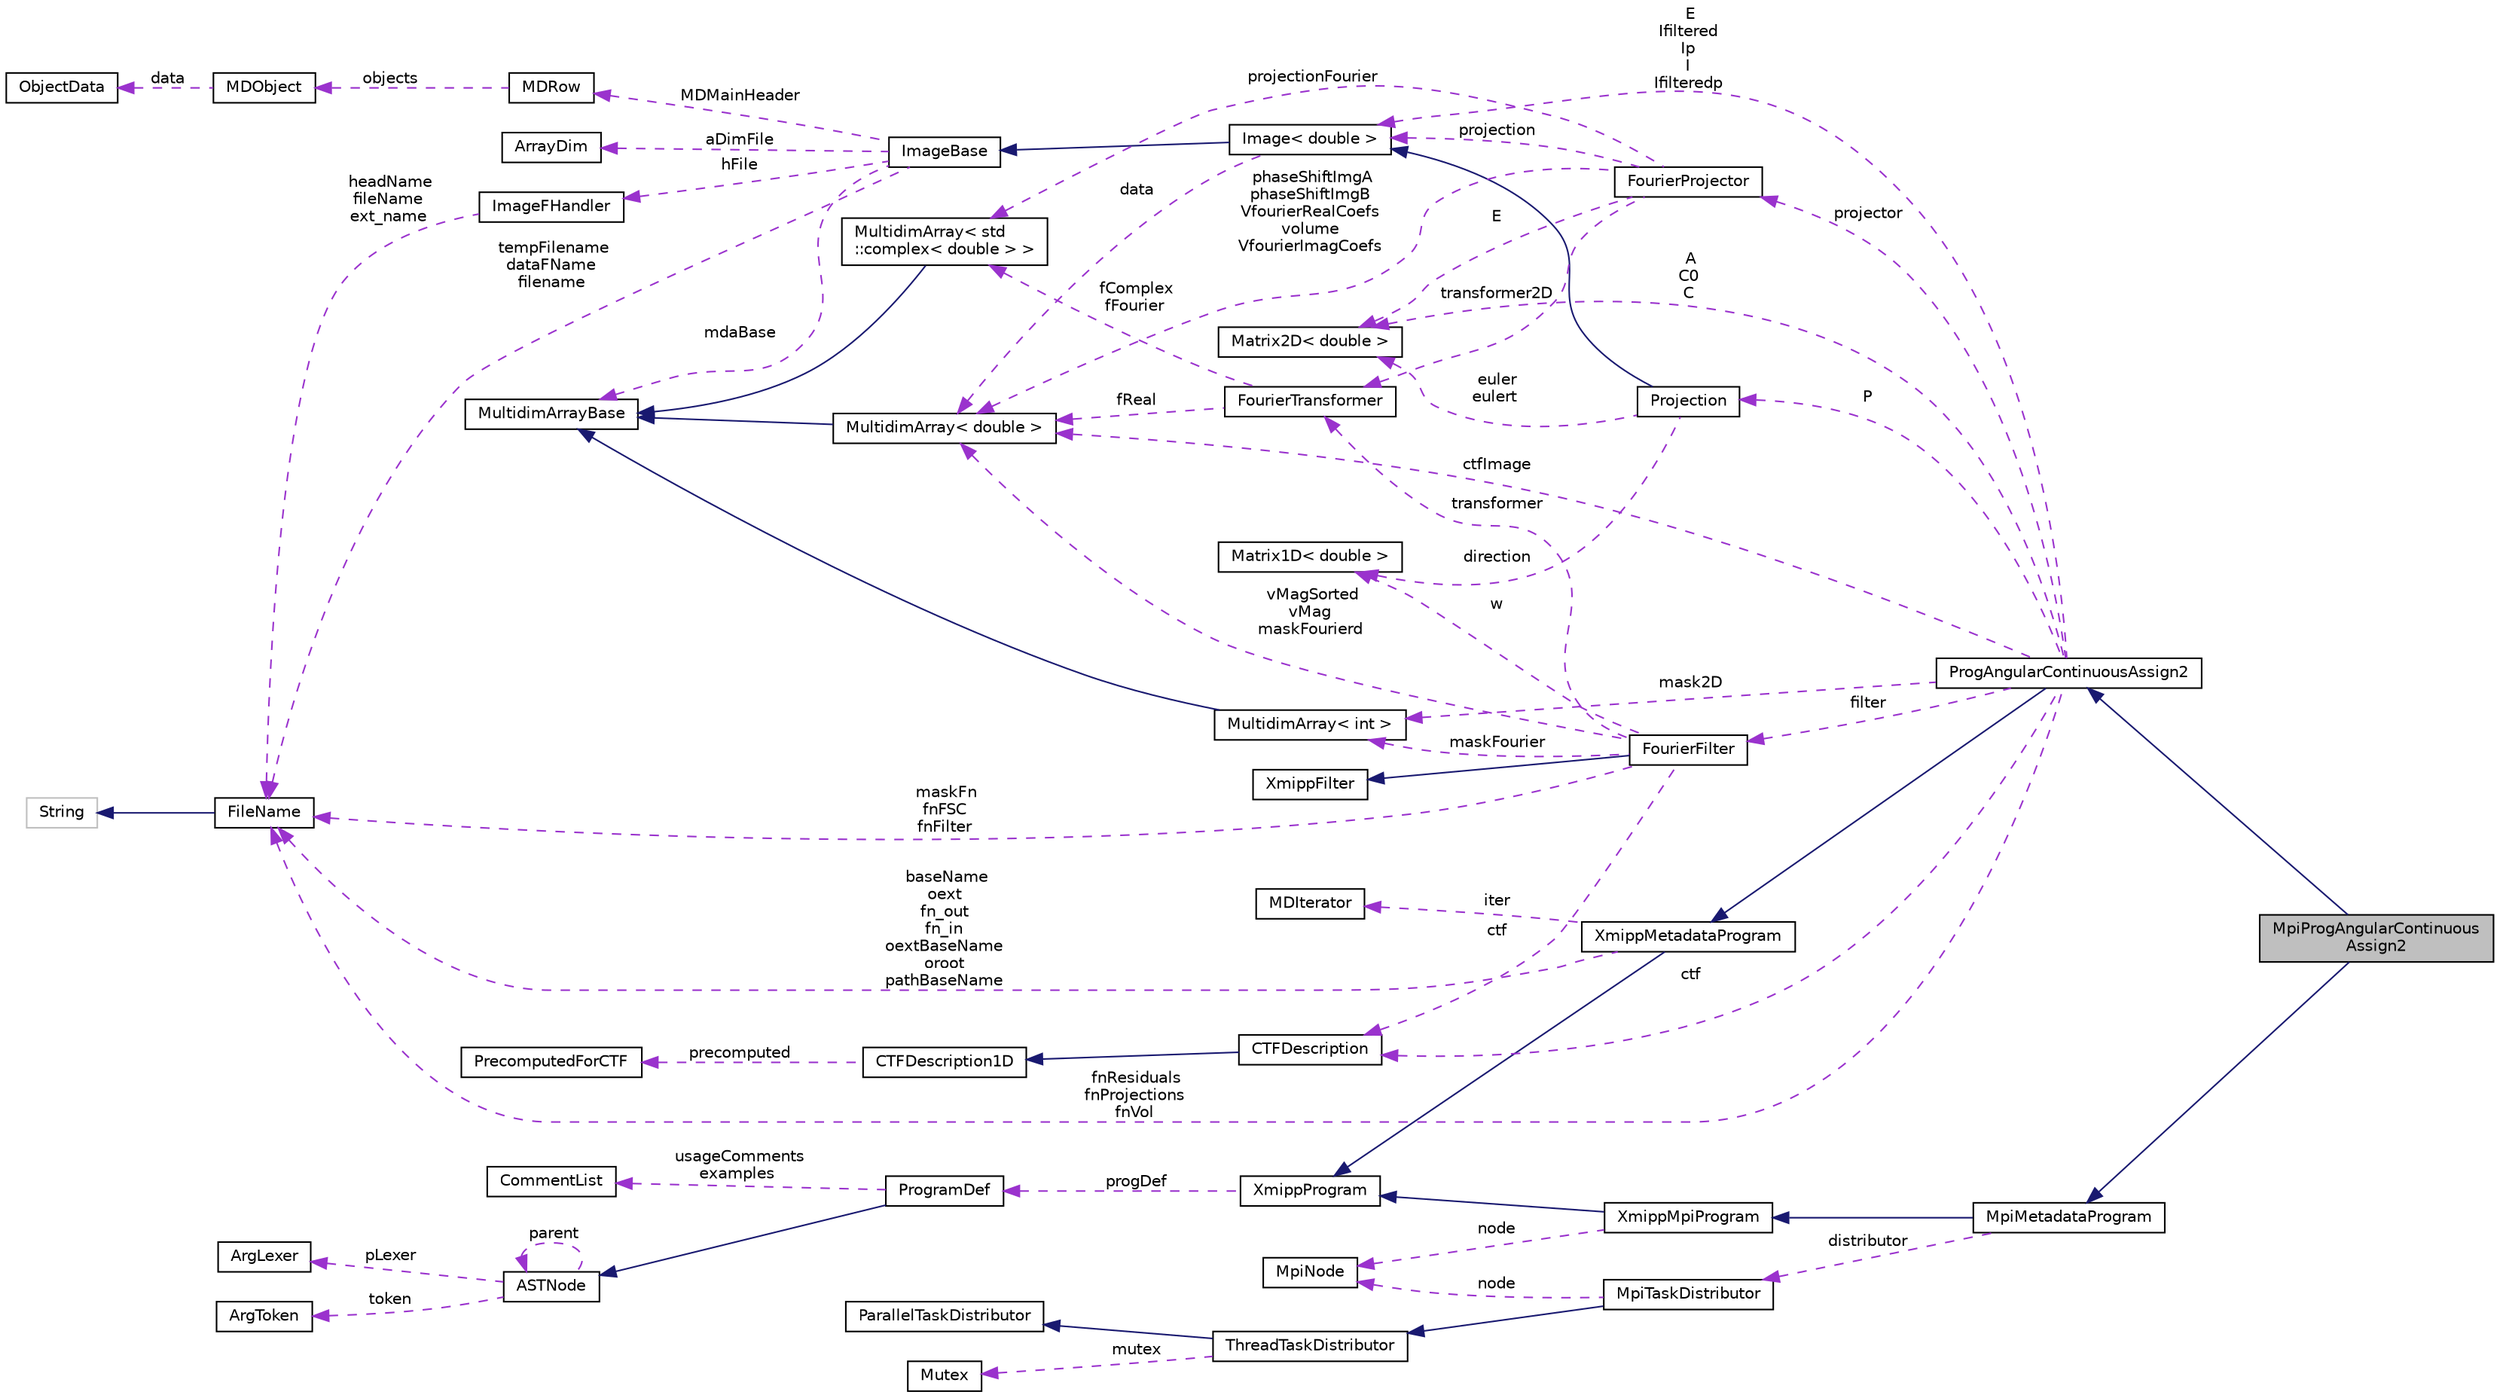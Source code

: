 digraph "MpiProgAngularContinuousAssign2"
{
  edge [fontname="Helvetica",fontsize="10",labelfontname="Helvetica",labelfontsize="10"];
  node [fontname="Helvetica",fontsize="10",shape=record];
  rankdir="LR";
  Node6 [label="MpiProgAngularContinuous\lAssign2",height=0.2,width=0.4,color="black", fillcolor="grey75", style="filled", fontcolor="black"];
  Node7 -> Node6 [dir="back",color="midnightblue",fontsize="10",style="solid",fontname="Helvetica"];
  Node7 [label="ProgAngularContinuousAssign2",height=0.2,width=0.4,color="black", fillcolor="white", style="filled",URL="$classProgAngularContinuousAssign2.html"];
  Node8 -> Node7 [dir="back",color="midnightblue",fontsize="10",style="solid",fontname="Helvetica"];
  Node8 [label="XmippMetadataProgram",height=0.2,width=0.4,color="black", fillcolor="white", style="filled",URL="$classXmippMetadataProgram.html"];
  Node9 -> Node8 [dir="back",color="midnightblue",fontsize="10",style="solid",fontname="Helvetica"];
  Node9 [label="XmippProgram",height=0.2,width=0.4,color="black", fillcolor="white", style="filled",URL="$classXmippProgram.html"];
  Node10 -> Node9 [dir="back",color="darkorchid3",fontsize="10",style="dashed",label=" progDef" ,fontname="Helvetica"];
  Node10 [label="ProgramDef",height=0.2,width=0.4,color="black", fillcolor="white", style="filled",URL="$classProgramDef.html"];
  Node11 -> Node10 [dir="back",color="midnightblue",fontsize="10",style="solid",fontname="Helvetica"];
  Node11 [label="ASTNode",height=0.2,width=0.4,color="black", fillcolor="white", style="filled",URL="$classASTNode.html"];
  Node12 -> Node11 [dir="back",color="darkorchid3",fontsize="10",style="dashed",label=" token" ,fontname="Helvetica"];
  Node12 [label="ArgToken",height=0.2,width=0.4,color="black", fillcolor="white", style="filled",URL="$classArgToken.html"];
  Node13 -> Node11 [dir="back",color="darkorchid3",fontsize="10",style="dashed",label=" pLexer" ,fontname="Helvetica"];
  Node13 [label="ArgLexer",height=0.2,width=0.4,color="black", fillcolor="white", style="filled",URL="$classArgLexer.html"];
  Node11 -> Node11 [dir="back",color="darkorchid3",fontsize="10",style="dashed",label=" parent" ,fontname="Helvetica"];
  Node14 -> Node10 [dir="back",color="darkorchid3",fontsize="10",style="dashed",label=" usageComments\nexamples" ,fontname="Helvetica"];
  Node14 [label="CommentList",height=0.2,width=0.4,color="black", fillcolor="white", style="filled",URL="$classCommentList.html"];
  Node15 -> Node8 [dir="back",color="darkorchid3",fontsize="10",style="dashed",label=" iter" ,fontname="Helvetica"];
  Node15 [label="MDIterator",height=0.2,width=0.4,color="black", fillcolor="white", style="filled",URL="$classMDIterator.html"];
  Node16 -> Node8 [dir="back",color="darkorchid3",fontsize="10",style="dashed",label=" baseName\noext\nfn_out\nfn_in\noextBaseName\noroot\npathBaseName" ,fontname="Helvetica"];
  Node16 [label="FileName",height=0.2,width=0.4,color="black", fillcolor="white", style="filled",URL="$classFileName.html"];
  Node17 -> Node16 [dir="back",color="midnightblue",fontsize="10",style="solid",fontname="Helvetica"];
  Node17 [label="String",height=0.2,width=0.4,color="grey75", fillcolor="white", style="filled"];
  Node18 -> Node7 [dir="back",color="darkorchid3",fontsize="10",style="dashed",label=" ctf" ,fontname="Helvetica"];
  Node18 [label="CTFDescription",height=0.2,width=0.4,color="black", fillcolor="white", style="filled",URL="$classCTFDescription.html"];
  Node19 -> Node18 [dir="back",color="midnightblue",fontsize="10",style="solid",fontname="Helvetica"];
  Node19 [label="CTFDescription1D",height=0.2,width=0.4,color="black", fillcolor="white", style="filled",URL="$classCTFDescription1D.html"];
  Node20 -> Node19 [dir="back",color="darkorchid3",fontsize="10",style="dashed",label=" precomputed" ,fontname="Helvetica"];
  Node20 [label="PrecomputedForCTF",height=0.2,width=0.4,color="black", fillcolor="white", style="filled",URL="$classPrecomputedForCTF.html"];
  Node21 -> Node7 [dir="back",color="darkorchid3",fontsize="10",style="dashed",label=" A\nC0\nC" ,fontname="Helvetica"];
  Node21 [label="Matrix2D\< double \>",height=0.2,width=0.4,color="black", fillcolor="white", style="filled",URL="$classMatrix2D.html"];
  Node22 -> Node7 [dir="back",color="darkorchid3",fontsize="10",style="dashed",label=" P" ,fontname="Helvetica"];
  Node22 [label="Projection",height=0.2,width=0.4,color="black", fillcolor="white", style="filled",URL="$classProjection.html"];
  Node23 -> Node22 [dir="back",color="midnightblue",fontsize="10",style="solid",fontname="Helvetica"];
  Node23 [label="Image\< double \>",height=0.2,width=0.4,color="black", fillcolor="white", style="filled",URL="$classImage.html"];
  Node24 -> Node23 [dir="back",color="midnightblue",fontsize="10",style="solid",fontname="Helvetica"];
  Node24 [label="ImageBase",height=0.2,width=0.4,color="black", fillcolor="white", style="filled",URL="$classImageBase.html",tooltip="Image base class. "];
  Node25 -> Node24 [dir="back",color="darkorchid3",fontsize="10",style="dashed",label=" mdaBase" ,fontname="Helvetica"];
  Node25 [label="MultidimArrayBase",height=0.2,width=0.4,color="black", fillcolor="white", style="filled",URL="$classMultidimArrayBase.html"];
  Node26 -> Node24 [dir="back",color="darkorchid3",fontsize="10",style="dashed",label=" hFile" ,fontname="Helvetica"];
  Node26 [label="ImageFHandler",height=0.2,width=0.4,color="black", fillcolor="white", style="filled",URL="$structImageFHandler.html"];
  Node16 -> Node26 [dir="back",color="darkorchid3",fontsize="10",style="dashed",label=" headName\nfileName\next_name" ,fontname="Helvetica"];
  Node27 -> Node24 [dir="back",color="darkorchid3",fontsize="10",style="dashed",label=" MDMainHeader" ,fontname="Helvetica"];
  Node27 [label="MDRow",height=0.2,width=0.4,color="black", fillcolor="white", style="filled",URL="$classMDRow.html"];
  Node28 -> Node27 [dir="back",color="darkorchid3",fontsize="10",style="dashed",label=" objects" ,fontname="Helvetica"];
  Node28 [label="MDObject",height=0.2,width=0.4,color="black", fillcolor="white", style="filled",URL="$classMDObject.html"];
  Node29 -> Node28 [dir="back",color="darkorchid3",fontsize="10",style="dashed",label=" data" ,fontname="Helvetica"];
  Node29 [label="ObjectData",height=0.2,width=0.4,color="black", fillcolor="white", style="filled",URL="$unionObjectData.html"];
  Node30 -> Node24 [dir="back",color="darkorchid3",fontsize="10",style="dashed",label=" aDimFile" ,fontname="Helvetica"];
  Node30 [label="ArrayDim",height=0.2,width=0.4,color="black", fillcolor="white", style="filled",URL="$structArrayDim.html"];
  Node16 -> Node24 [dir="back",color="darkorchid3",fontsize="10",style="dashed",label=" tempFilename\ndataFName\nfilename" ,fontname="Helvetica"];
  Node31 -> Node23 [dir="back",color="darkorchid3",fontsize="10",style="dashed",label=" data" ,fontname="Helvetica"];
  Node31 [label="MultidimArray\< double \>",height=0.2,width=0.4,color="black", fillcolor="white", style="filled",URL="$classMultidimArray.html"];
  Node25 -> Node31 [dir="back",color="midnightblue",fontsize="10",style="solid",fontname="Helvetica"];
  Node21 -> Node22 [dir="back",color="darkorchid3",fontsize="10",style="dashed",label=" euler\neulert" ,fontname="Helvetica"];
  Node32 -> Node22 [dir="back",color="darkorchid3",fontsize="10",style="dashed",label=" direction" ,fontname="Helvetica"];
  Node32 [label="Matrix1D\< double \>",height=0.2,width=0.4,color="black", fillcolor="white", style="filled",URL="$classMatrix1D.html"];
  Node23 -> Node7 [dir="back",color="darkorchid3",fontsize="10",style="dashed",label=" E\nIfiltered\nIp\nI\nIfilteredp" ,fontname="Helvetica"];
  Node31 -> Node7 [dir="back",color="darkorchid3",fontsize="10",style="dashed",label=" ctfImage" ,fontname="Helvetica"];
  Node33 -> Node7 [dir="back",color="darkorchid3",fontsize="10",style="dashed",label=" projector" ,fontname="Helvetica"];
  Node33 [label="FourierProjector",height=0.2,width=0.4,color="black", fillcolor="white", style="filled",URL="$classFourierProjector.html"];
  Node34 -> Node33 [dir="back",color="darkorchid3",fontsize="10",style="dashed",label=" transformer2D" ,fontname="Helvetica"];
  Node34 [label="FourierTransformer",height=0.2,width=0.4,color="black", fillcolor="white", style="filled",URL="$classFourierTransformer.html"];
  Node31 -> Node34 [dir="back",color="darkorchid3",fontsize="10",style="dashed",label=" fReal" ,fontname="Helvetica"];
  Node35 -> Node34 [dir="back",color="darkorchid3",fontsize="10",style="dashed",label=" fComplex\nfFourier" ,fontname="Helvetica"];
  Node35 [label="MultidimArray\< std\l::complex\< double \> \>",height=0.2,width=0.4,color="black", fillcolor="white", style="filled",URL="$classMultidimArray.html"];
  Node25 -> Node35 [dir="back",color="midnightblue",fontsize="10",style="solid",fontname="Helvetica"];
  Node21 -> Node33 [dir="back",color="darkorchid3",fontsize="10",style="dashed",label=" E" ,fontname="Helvetica"];
  Node23 -> Node33 [dir="back",color="darkorchid3",fontsize="10",style="dashed",label=" projection" ,fontname="Helvetica"];
  Node31 -> Node33 [dir="back",color="darkorchid3",fontsize="10",style="dashed",label=" phaseShiftImgA\nphaseShiftImgB\nVfourierRealCoefs\nvolume\nVfourierImagCoefs" ,fontname="Helvetica"];
  Node35 -> Node33 [dir="back",color="darkorchid3",fontsize="10",style="dashed",label=" projectionFourier" ,fontname="Helvetica"];
  Node36 -> Node7 [dir="back",color="darkorchid3",fontsize="10",style="dashed",label=" mask2D" ,fontname="Helvetica"];
  Node36 [label="MultidimArray\< int \>",height=0.2,width=0.4,color="black", fillcolor="white", style="filled",URL="$classMultidimArray.html"];
  Node25 -> Node36 [dir="back",color="midnightblue",fontsize="10",style="solid",fontname="Helvetica"];
  Node37 -> Node7 [dir="back",color="darkorchid3",fontsize="10",style="dashed",label=" filter" ,fontname="Helvetica"];
  Node37 [label="FourierFilter",height=0.2,width=0.4,color="black", fillcolor="white", style="filled",URL="$classFourierFilter.html"];
  Node38 -> Node37 [dir="back",color="midnightblue",fontsize="10",style="solid",fontname="Helvetica"];
  Node38 [label="XmippFilter",height=0.2,width=0.4,color="black", fillcolor="white", style="filled",URL="$classXmippFilter.html"];
  Node34 -> Node37 [dir="back",color="darkorchid3",fontsize="10",style="dashed",label=" transformer" ,fontname="Helvetica"];
  Node18 -> Node37 [dir="back",color="darkorchid3",fontsize="10",style="dashed",label=" ctf" ,fontname="Helvetica"];
  Node32 -> Node37 [dir="back",color="darkorchid3",fontsize="10",style="dashed",label=" w" ,fontname="Helvetica"];
  Node31 -> Node37 [dir="back",color="darkorchid3",fontsize="10",style="dashed",label=" vMagSorted\nvMag\nmaskFourierd" ,fontname="Helvetica"];
  Node36 -> Node37 [dir="back",color="darkorchid3",fontsize="10",style="dashed",label=" maskFourier" ,fontname="Helvetica"];
  Node16 -> Node37 [dir="back",color="darkorchid3",fontsize="10",style="dashed",label=" maskFn\nfnFSC\nfnFilter" ,fontname="Helvetica"];
  Node16 -> Node7 [dir="back",color="darkorchid3",fontsize="10",style="dashed",label=" fnResiduals\nfnProjections\nfnVol" ,fontname="Helvetica"];
  Node39 -> Node6 [dir="back",color="midnightblue",fontsize="10",style="solid",fontname="Helvetica"];
  Node39 [label="MpiMetadataProgram",height=0.2,width=0.4,color="black", fillcolor="white", style="filled",URL="$classMpiMetadataProgram.html"];
  Node40 -> Node39 [dir="back",color="midnightblue",fontsize="10",style="solid",fontname="Helvetica"];
  Node40 [label="XmippMpiProgram",height=0.2,width=0.4,color="black", fillcolor="white", style="filled",URL="$classXmippMpiProgram.html"];
  Node9 -> Node40 [dir="back",color="midnightblue",fontsize="10",style="solid",fontname="Helvetica"];
  Node41 -> Node40 [dir="back",color="darkorchid3",fontsize="10",style="dashed",label=" node" ,fontname="Helvetica"];
  Node41 [label="MpiNode",height=0.2,width=0.4,color="black", fillcolor="white", style="filled",URL="$classMpiNode.html"];
  Node42 -> Node39 [dir="back",color="darkorchid3",fontsize="10",style="dashed",label=" distributor" ,fontname="Helvetica"];
  Node42 [label="MpiTaskDistributor",height=0.2,width=0.4,color="black", fillcolor="white", style="filled",URL="$classMpiTaskDistributor.html"];
  Node43 -> Node42 [dir="back",color="midnightblue",fontsize="10",style="solid",fontname="Helvetica"];
  Node43 [label="ThreadTaskDistributor",height=0.2,width=0.4,color="black", fillcolor="white", style="filled",URL="$classThreadTaskDistributor.html"];
  Node44 -> Node43 [dir="back",color="midnightblue",fontsize="10",style="solid",fontname="Helvetica"];
  Node44 [label="ParallelTaskDistributor",height=0.2,width=0.4,color="black", fillcolor="white", style="filled",URL="$classParallelTaskDistributor.html"];
  Node45 -> Node43 [dir="back",color="darkorchid3",fontsize="10",style="dashed",label=" mutex" ,fontname="Helvetica"];
  Node45 [label="Mutex",height=0.2,width=0.4,color="black", fillcolor="white", style="filled",URL="$classMutex.html"];
  Node41 -> Node42 [dir="back",color="darkorchid3",fontsize="10",style="dashed",label=" node" ,fontname="Helvetica"];
}
